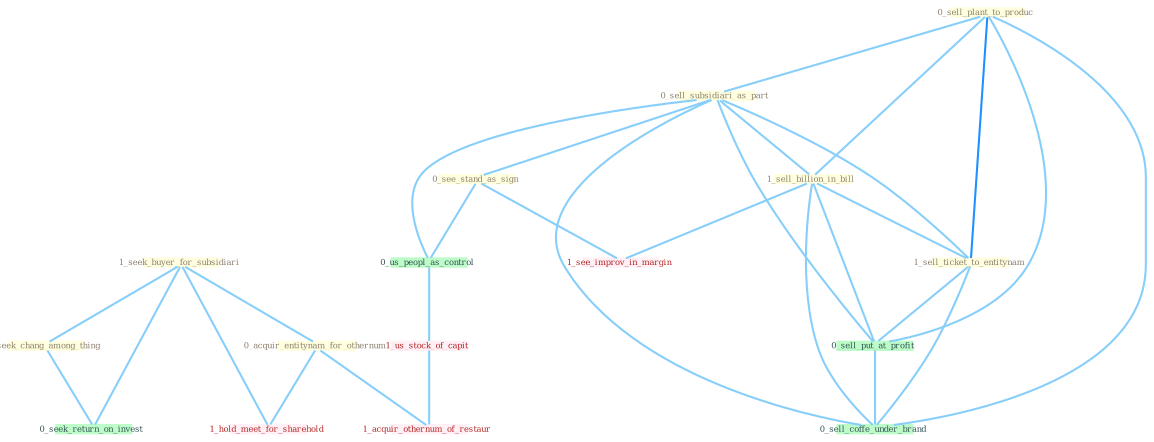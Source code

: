 Graph G{ 
    node
    [shape=polygon,style=filled,width=.5,height=.06,color="#BDFCC9",fixedsize=true,fontsize=4,
    fontcolor="#2f4f4f"];
    {node
    [color="#ffffe0", fontcolor="#8b7d6b"] "1_seek_buyer_for_subsidiari " "0_acquir_entitynam_for_othernum " "0_sell_plant_to_produc " "0_sell_subsidiari_as_part " "0_seek_chang_among_thing " "0_see_stand_as_sign " "1_sell_billion_in_bill " "1_sell_ticket_to_entitynam "}
{node [color="#fff0f5", fontcolor="#b22222"] "1_us_stock_of_capit " "1_see_improv_in_margin " "1_hold_meet_for_sharehold " "1_acquir_othernum_of_restaur "}
edge [color="#B0E2FF"];

	"1_seek_buyer_for_subsidiari " -- "0_acquir_entitynam_for_othernum " [w="1", color="#87cefa" ];
	"1_seek_buyer_for_subsidiari " -- "0_seek_chang_among_thing " [w="1", color="#87cefa" ];
	"1_seek_buyer_for_subsidiari " -- "0_seek_return_on_invest " [w="1", color="#87cefa" ];
	"1_seek_buyer_for_subsidiari " -- "1_hold_meet_for_sharehold " [w="1", color="#87cefa" ];
	"0_acquir_entitynam_for_othernum " -- "1_hold_meet_for_sharehold " [w="1", color="#87cefa" ];
	"0_acquir_entitynam_for_othernum " -- "1_acquir_othernum_of_restaur " [w="1", color="#87cefa" ];
	"0_sell_plant_to_produc " -- "0_sell_subsidiari_as_part " [w="1", color="#87cefa" ];
	"0_sell_plant_to_produc " -- "1_sell_billion_in_bill " [w="1", color="#87cefa" ];
	"0_sell_plant_to_produc " -- "1_sell_ticket_to_entitynam " [w="2", color="#1e90ff" , len=0.8];
	"0_sell_plant_to_produc " -- "0_sell_put_at_profit " [w="1", color="#87cefa" ];
	"0_sell_plant_to_produc " -- "0_sell_coffe_under_brand " [w="1", color="#87cefa" ];
	"0_sell_subsidiari_as_part " -- "0_see_stand_as_sign " [w="1", color="#87cefa" ];
	"0_sell_subsidiari_as_part " -- "1_sell_billion_in_bill " [w="1", color="#87cefa" ];
	"0_sell_subsidiari_as_part " -- "1_sell_ticket_to_entitynam " [w="1", color="#87cefa" ];
	"0_sell_subsidiari_as_part " -- "0_us_peopl_as_control " [w="1", color="#87cefa" ];
	"0_sell_subsidiari_as_part " -- "0_sell_put_at_profit " [w="1", color="#87cefa" ];
	"0_sell_subsidiari_as_part " -- "0_sell_coffe_under_brand " [w="1", color="#87cefa" ];
	"0_seek_chang_among_thing " -- "0_seek_return_on_invest " [w="1", color="#87cefa" ];
	"0_see_stand_as_sign " -- "0_us_peopl_as_control " [w="1", color="#87cefa" ];
	"0_see_stand_as_sign " -- "1_see_improv_in_margin " [w="1", color="#87cefa" ];
	"1_sell_billion_in_bill " -- "1_sell_ticket_to_entitynam " [w="1", color="#87cefa" ];
	"1_sell_billion_in_bill " -- "0_sell_put_at_profit " [w="1", color="#87cefa" ];
	"1_sell_billion_in_bill " -- "1_see_improv_in_margin " [w="1", color="#87cefa" ];
	"1_sell_billion_in_bill " -- "0_sell_coffe_under_brand " [w="1", color="#87cefa" ];
	"1_sell_ticket_to_entitynam " -- "0_sell_put_at_profit " [w="1", color="#87cefa" ];
	"1_sell_ticket_to_entitynam " -- "0_sell_coffe_under_brand " [w="1", color="#87cefa" ];
	"0_us_peopl_as_control " -- "1_us_stock_of_capit " [w="1", color="#87cefa" ];
	"0_sell_put_at_profit " -- "0_sell_coffe_under_brand " [w="1", color="#87cefa" ];
	"1_us_stock_of_capit " -- "1_acquir_othernum_of_restaur " [w="1", color="#87cefa" ];
}